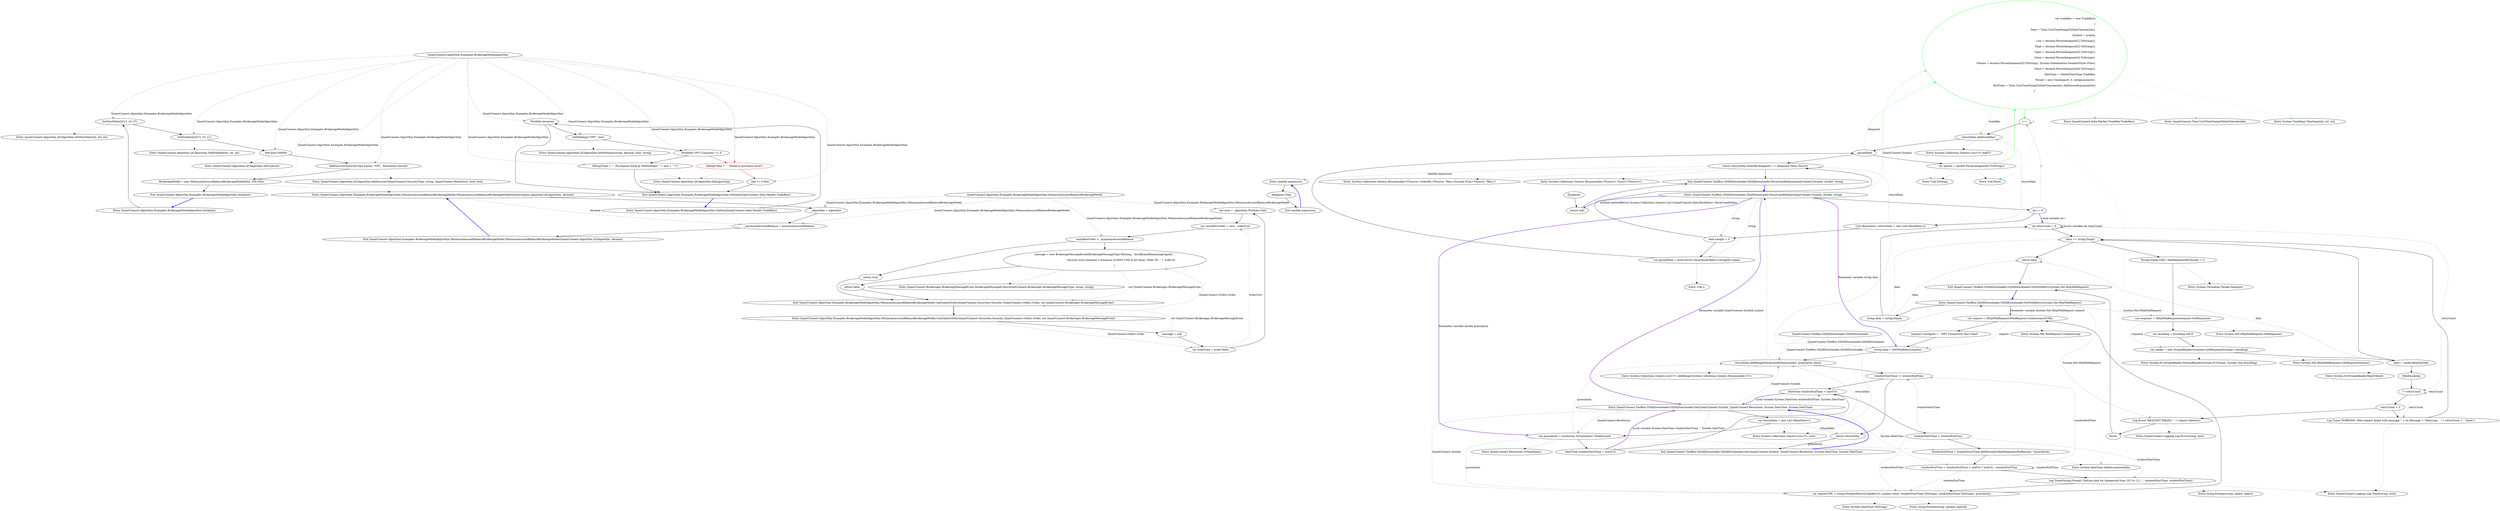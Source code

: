 digraph  {
n36 [label="QuantConnect.Algorithm.Examples.BrokerageModelAlgorithm", span=""];
n37 [label="QuantConnect.Algorithm.Examples.BrokerageModelAlgorithm.MinimumAccountBalanceBrokerageModel", span=""];
n0 [label="Entry QuantConnect.Algorithm.Examples.BrokerageModelAlgorithm.Initialize()", span="32-32", cluster="QuantConnect.Algorithm.Examples.BrokerageModelAlgorithm.Initialize()"];
n1 [label="SetStartDate(2013, 10, 07)", span="34-34", cluster="QuantConnect.Algorithm.Examples.BrokerageModelAlgorithm.Initialize()"];
n2 [label="SetEndDate(2013, 10, 11)", span="35-35", cluster="QuantConnect.Algorithm.Examples.BrokerageModelAlgorithm.Initialize()"];
n7 [label="Entry QuantConnect.Algorithm.QCAlgorithm.SetStartDate(int, int, int)", span="538-538", cluster="QuantConnect.Algorithm.QCAlgorithm.SetStartDate(int, int, int)"];
n3 [label="SetCash(100000)", span="36-36", cluster="QuantConnect.Algorithm.Examples.BrokerageModelAlgorithm.Initialize()"];
n8 [label="Entry QuantConnect.Algorithm.QCAlgorithm.SetEndDate(int, int, int)", span="563-563", cluster="QuantConnect.Algorithm.QCAlgorithm.SetEndDate(int, int, int)"];
n4 [label="AddSecurity(SecurityType.Equity, ''SPY'', Resolution.Second)", span="38-38", cluster="QuantConnect.Algorithm.Examples.BrokerageModelAlgorithm.Initialize()"];
n9 [label="Entry QuantConnect.Algorithm.QCAlgorithm.SetCash(int)", span="487-487", cluster="QuantConnect.Algorithm.QCAlgorithm.SetCash(int)"];
n5 [label="BrokerageModel = new MinimumAccountBalanceBrokerageModel(this, 500.00m)", span="51-51", cluster="QuantConnect.Algorithm.Examples.BrokerageModelAlgorithm.Initialize()"];
n10 [label="Entry QuantConnect.Algorithm.QCAlgorithm.AddSecurity(QuantConnect.SecurityType, string, QuantConnect.Resolution, bool, bool)", span="718-718", cluster="QuantConnect.Algorithm.QCAlgorithm.AddSecurity(QuantConnect.SecurityType, string, QuantConnect.Resolution, bool, bool)"];
n6 [label="Exit QuantConnect.Algorithm.Examples.BrokerageModelAlgorithm.Initialize()", span="32-32", cluster="QuantConnect.Algorithm.Examples.BrokerageModelAlgorithm.Initialize()"];
n11 [label="Entry QuantConnect.Algorithm.Examples.BrokerageModelAlgorithm.MinimumAccountBalanceBrokerageModel.MinimumAccountBalanceBrokerageModel(QuantConnect.Algorithm.QCAlgorithm, decimal)", span="87-87", cluster="QuantConnect.Algorithm.Examples.BrokerageModelAlgorithm.MinimumAccountBalanceBrokerageModel.MinimumAccountBalanceBrokerageModel(QuantConnect.Algorithm.QCAlgorithm, decimal)"];
n12 [label="Entry QuantConnect.Algorithm.Examples.BrokerageModelAlgorithm.OnData(QuantConnect.Data.Market.TradeBars)", span="60-60", cluster="QuantConnect.Algorithm.Examples.BrokerageModelAlgorithm.OnData(QuantConnect.Data.Market.TradeBars)"];
n13 [label="!Portfolio.Invested", span="62-62", cluster="QuantConnect.Algorithm.Examples.BrokerageModelAlgorithm.OnData(QuantConnect.Data.Market.TradeBars)"];
n14 [label="SetHoldings(''SPY'', last)", span="65-65", cluster="QuantConnect.Algorithm.Examples.BrokerageModelAlgorithm.OnData(QuantConnect.Data.Market.TradeBars)"];
n19 [label="Exit QuantConnect.Algorithm.Examples.BrokerageModelAlgorithm.OnData(QuantConnect.Data.Market.TradeBars)", span="60-60", cluster="QuantConnect.Algorithm.Examples.BrokerageModelAlgorithm.OnData(QuantConnect.Data.Market.TradeBars)"];
n15 [label="Portfolio[''SPY''].Quantity == 0", span="66-66", cluster="QuantConnect.Algorithm.Examples.BrokerageModelAlgorithm.OnData(QuantConnect.Data.Market.TradeBars)"];
n20 [label="Entry QuantConnect.Algorithm.QCAlgorithm.SetHoldings(string, decimal, bool, string)", span="499-499", cluster="QuantConnect.Algorithm.QCAlgorithm.SetHoldings(string, decimal, bool, string)"];
n16 [label="Debug(Time + '' - Failed to purchase stock'')", span="69-69", cluster="QuantConnect.Algorithm.Examples.BrokerageModelAlgorithm.OnData(QuantConnect.Data.Market.TradeBars)", color=red, community=0];
n18 [label="Debug(Time + '' - Purchased Stock @ SetHoldings( '' + last + '' )'')", span="74-74", cluster="QuantConnect.Algorithm.Examples.BrokerageModelAlgorithm.OnData(QuantConnect.Data.Market.TradeBars)"];
n17 [label="last *= 0.95m", span="70-70", cluster="QuantConnect.Algorithm.Examples.BrokerageModelAlgorithm.OnData(QuantConnect.Data.Market.TradeBars)"];
n21 [label="Entry QuantConnect.Algorithm.QCAlgorithm.Debug(string)", span="864-864", cluster="QuantConnect.Algorithm.QCAlgorithm.Debug(string)"];
n22 [label="_algorithm = algorithm", span="89-89", cluster="QuantConnect.Algorithm.Examples.BrokerageModelAlgorithm.MinimumAccountBalanceBrokerageModel.MinimumAccountBalanceBrokerageModel(QuantConnect.Algorithm.QCAlgorithm, decimal)"];
n23 [label="_minimumAccountBalance = minimumAccountBalance", span="90-90", cluster="QuantConnect.Algorithm.Examples.BrokerageModelAlgorithm.MinimumAccountBalanceBrokerageModel.MinimumAccountBalanceBrokerageModel(QuantConnect.Algorithm.QCAlgorithm, decimal)"];
n24 [label="Exit QuantConnect.Algorithm.Examples.BrokerageModelAlgorithm.MinimumAccountBalanceBrokerageModel.MinimumAccountBalanceBrokerageModel(QuantConnect.Algorithm.QCAlgorithm, decimal)", span="87-87", cluster="QuantConnect.Algorithm.Examples.BrokerageModelAlgorithm.MinimumAccountBalanceBrokerageModel.MinimumAccountBalanceBrokerageModel(QuantConnect.Algorithm.QCAlgorithm, decimal)"];
n25 [label="Entry QuantConnect.Algorithm.Examples.BrokerageModelAlgorithm.MinimumAccountBalanceBrokerageModel.CanSubmitOrder(QuantConnect.Securities.Security, QuantConnect.Orders.Order, out QuantConnect.Brokerages.BrokerageMessageEvent)", span="96-96", cluster="QuantConnect.Algorithm.Examples.BrokerageModelAlgorithm.MinimumAccountBalanceBrokerageModel.CanSubmitOrder(QuantConnect.Securities.Security, QuantConnect.Orders.Order, out QuantConnect.Brokerages.BrokerageMessageEvent)"];
n26 [label="message = null", span="98-98", cluster="QuantConnect.Algorithm.Examples.BrokerageModelAlgorithm.MinimumAccountBalanceBrokerageModel.CanSubmitOrder(QuantConnect.Securities.Security, QuantConnect.Orders.Order, out QuantConnect.Brokerages.BrokerageMessageEvent)"];
n27 [label="var orderCost = order.Value", span="102-102", cluster="QuantConnect.Algorithm.Examples.BrokerageModelAlgorithm.MinimumAccountBalanceBrokerageModel.CanSubmitOrder(QuantConnect.Securities.Security, QuantConnect.Orders.Order, out QuantConnect.Brokerages.BrokerageMessageEvent)"];
n31 [label="message = new BrokerageMessageEvent(BrokerageMessageType.Warning, ''InsufficientRemainingCapital'', \r\n                        ''Account must maintain a minimum of $500 USD at all times. Order ID: '' + order.Id\r\n                        )", span="108-110", cluster="QuantConnect.Algorithm.Examples.BrokerageModelAlgorithm.MinimumAccountBalanceBrokerageModel.CanSubmitOrder(QuantConnect.Securities.Security, QuantConnect.Orders.Order, out QuantConnect.Brokerages.BrokerageMessageEvent)"];
n34 [label="Exit QuantConnect.Algorithm.Examples.BrokerageModelAlgorithm.MinimumAccountBalanceBrokerageModel.CanSubmitOrder(QuantConnect.Securities.Security, QuantConnect.Orders.Order, out QuantConnect.Brokerages.BrokerageMessageEvent)", span="96-96", cluster="QuantConnect.Algorithm.Examples.BrokerageModelAlgorithm.MinimumAccountBalanceBrokerageModel.CanSubmitOrder(QuantConnect.Securities.Security, QuantConnect.Orders.Order, out QuantConnect.Brokerages.BrokerageMessageEvent)"];
n28 [label="var cash = _algorithm.Portfolio.Cash", span="103-103", cluster="QuantConnect.Algorithm.Examples.BrokerageModelAlgorithm.MinimumAccountBalanceBrokerageModel.CanSubmitOrder(QuantConnect.Securities.Security, QuantConnect.Orders.Order, out QuantConnect.Brokerages.BrokerageMessageEvent)"];
n29 [label="var cashAfterOrder = cash - orderCost", span="104-104", cluster="QuantConnect.Algorithm.Examples.BrokerageModelAlgorithm.MinimumAccountBalanceBrokerageModel.CanSubmitOrder(QuantConnect.Securities.Security, QuantConnect.Orders.Order, out QuantConnect.Brokerages.BrokerageMessageEvent)"];
n30 [label="cashAfterOrder < _minimumAccountBalance", span="105-105", cluster="QuantConnect.Algorithm.Examples.BrokerageModelAlgorithm.MinimumAccountBalanceBrokerageModel.CanSubmitOrder(QuantConnect.Securities.Security, QuantConnect.Orders.Order, out QuantConnect.Brokerages.BrokerageMessageEvent)"];
n33 [label="return true;", span="113-113", cluster="QuantConnect.Algorithm.Examples.BrokerageModelAlgorithm.MinimumAccountBalanceBrokerageModel.CanSubmitOrder(QuantConnect.Securities.Security, QuantConnect.Orders.Order, out QuantConnect.Brokerages.BrokerageMessageEvent)"];
n32 [label="return false;", span="111-111", cluster="QuantConnect.Algorithm.Examples.BrokerageModelAlgorithm.MinimumAccountBalanceBrokerageModel.CanSubmitOrder(QuantConnect.Securities.Security, QuantConnect.Orders.Order, out QuantConnect.Brokerages.BrokerageMessageEvent)"];
n35 [label="Entry QuantConnect.Brokerages.BrokerageMessageEvent.BrokerageMessageEvent(QuantConnect.Brokerages.BrokerageMessageType, string, string)", span="56-56", cluster="QuantConnect.Brokerages.BrokerageMessageEvent.BrokerageMessageEvent(QuantConnect.Brokerages.BrokerageMessageType, string, string)"];
d56 [label="var tradeBar = new TradeBar()\r\n                        {\r\n                            Time = Time.UnixTimeStampToDateTime(epochs),\r\n                            Symbol = symbol,\r\n                            Low = decimal.Parse(datapoint[1].ToString()),\r\n                            High = decimal.Parse(datapoint[2].ToString()),\r\n                            Open = decimal.Parse(datapoint[3].ToString()),\r\n                            Close = decimal.Parse(datapoint[4].ToString()),\r\n                            Volume = decimal.Parse(datapoint[5].ToString(), System.Globalization.NumberStyles.Float),\r\n                            Value = decimal.Parse(datapoint[4].ToString()),\r\n                            DataType = MarketDataType.TradeBar,\r\n                            Period = new TimeSpan(0, 0, (int)granularity),\r\n                            EndTime = Time.UnixTimeStampToDateTime(epochs).AddSeconds(granularity)\r\n                        }", span="129-142", cluster="QuantConnect.ToolBox.GDAXDownloader.GDAXDownloader.ParseCandleData(QuantConnect.Symbol, double, string)", color=green, community=0];
d26 [label="Entry QuantConnect.ToolBox.GDAXDownloader.GDAXDownloader.ParseCandleData(QuantConnect.Symbol, double, string)", span="116-116", cluster="QuantConnect.ToolBox.GDAXDownloader.GDAXDownloader.ParseCandleData(QuantConnect.Symbol, double, string)"];
d54 [label=parsedData, span="126-126", cluster="QuantConnect.ToolBox.GDAXDownloader.GDAXDownloader.ParseCandleData(QuantConnect.Symbol, double, string)"];
d55 [label="var epochs = double.Parse(datapoint[0].ToString())", span="128-128", cluster="QuantConnect.ToolBox.GDAXDownloader.GDAXDownloader.ParseCandleData(QuantConnect.Symbol, double, string)"];
d57 [label="i++", span="143-143", cluster="QuantConnect.ToolBox.GDAXDownloader.GDAXDownloader.ParseCandleData(QuantConnect.Symbol, double, string)"];
d66 [label="Entry QuantConnect.Data.Market.TradeBar.TradeBar()", span="120-120", cluster="QuantConnect.Data.Market.TradeBar.TradeBar()"];
d67 [label="Entry QuantConnect.Time.UnixTimeStampToDateTime(double)", span="127-127", cluster="QuantConnect.Time.UnixTimeStampToDateTime(double)"];
d64 [label="Entry Unk.ToString", span="", cluster="Unk.ToString"];
d65 [label="Entry Unk.Parse", span="", cluster="Unk.Parse"];
d68 [label="Entry System.TimeSpan.TimeSpan(int, int, int)", span="0-0", cluster="System.TimeSpan.TimeSpan(int, int, int)"];
d19 [label="Entry System.DateTime.AddSeconds(double)", span="0-0", cluster="System.DateTime.AddSeconds(double)"];
d58 [label="returnData.Add(tradeBar)", span="144-144", cluster="QuantConnect.ToolBox.GDAXDownloader.GDAXDownloader.ParseCandleData(QuantConnect.Symbol, double, string)"];
d13 [label="returnData.AddRange(ParseCandleData(symbol, granularity, data))", span="66-66", cluster="QuantConnect.ToolBox.GDAXDownloader.GDAXDownloader.Get(QuantConnect.Symbol, QuantConnect.Resolution, System.DateTime, System.DateTime)"];
d62 [label="Exit QuantConnect.ToolBox.GDAXDownloader.GDAXDownloader.ParseCandleData(QuantConnect.Symbol, double, string)", span="116-116", cluster="QuantConnect.ToolBox.GDAXDownloader.GDAXDownloader.ParseCandleData(QuantConnect.Symbol, double, string)"];
d50 [label="int i = 0", span="118-118", cluster="QuantConnect.ToolBox.GDAXDownloader.GDAXDownloader.ParseCandleData(QuantConnect.Symbol, double, string)"];
d52 [label="data.Length > 0", span="122-122", cluster="QuantConnect.ToolBox.GDAXDownloader.GDAXDownloader.ParseCandleData(QuantConnect.Symbol, double, string)"];
d53 [label="var parsedData = JsonConvert.DeserializeObject<string[][]>(data)", span="124-124", cluster="QuantConnect.ToolBox.GDAXDownloader.GDAXDownloader.ParseCandleData(QuantConnect.Symbol, double, string)"];
d0 [label="Entry QuantConnect.ToolBox.GDAXDownloader.GDAXDownloader.Get(QuantConnect.Symbol, QuantConnect.Resolution, System.DateTime, System.DateTime)", span="45-45", cluster="QuantConnect.ToolBox.GDAXDownloader.GDAXDownloader.Get(QuantConnect.Symbol, QuantConnect.Resolution, System.DateTime, System.DateTime)"];
d2 [label="var granularity = resolution.ToTimeSpan().TotalSeconds", span="48-48", cluster="QuantConnect.ToolBox.GDAXDownloader.GDAXDownloader.Get(QuantConnect.Symbol, QuantConnect.Resolution, System.DateTime, System.DateTime)"];
d12 [label="string data = GetWithRetry(request)", span="65-65", cluster="QuantConnect.ToolBox.GDAXDownloader.GDAXDownloader.Get(QuantConnect.Symbol, QuantConnect.Resolution, System.DateTime, System.DateTime)"];
d61 [label="return null;", span="151-151", cluster="QuantConnect.ToolBox.GDAXDownloader.GDAXDownloader.ParseCandleData(QuantConnect.Symbol, double, string)"];
d59 [label="return returnData.OrderBy(datapoint => datapoint.Time).ToList();", span="147-147", cluster="QuantConnect.ToolBox.GDAXDownloader.GDAXDownloader.ParseCandleData(QuantConnect.Symbol, double, string)"];
d6 [label="windowEndTime = windowStartTime.AddSeconds(MaxDatapointsPerRequest * granularity)", span="56-56", cluster="QuantConnect.ToolBox.GDAXDownloader.GDAXDownloader.Get(QuantConnect.Symbol, QuantConnect.Resolution, System.DateTime, System.DateTime)"];
d51 [label="List<BaseData> returnData = new List<BaseData>()", span="121-121", cluster="QuantConnect.ToolBox.GDAXDownloader.GDAXDownloader.ParseCandleData(QuantConnect.Symbol, double, string)"];
d69 [label="Entry System.Collections.Generic.List<T>.Add(T)", span="0-0", cluster="System.Collections.Generic.List<T>.Add(T)"];
d75 [label="QuantConnect.ToolBox.GDAXDownloader.GDAXDownloader", span=""];
d1 [label="var returnData = new List<BaseData>()", span="47-47", cluster="QuantConnect.ToolBox.GDAXDownloader.GDAXDownloader.Get(QuantConnect.Symbol, QuantConnect.Resolution, System.DateTime, System.DateTime)"];
d14 [label="windowStartTime != windowEndTime", span="68-68", cluster="QuantConnect.ToolBox.GDAXDownloader.GDAXDownloader.Get(QuantConnect.Symbol, QuantConnect.Resolution, System.DateTime, System.DateTime)"];
d27 [label="Entry System.Collections.Generic.List<T>.AddRange(System.Collections.Generic.IEnumerable<T>)", span="0-0", cluster="System.Collections.Generic.List<T>.AddRange(System.Collections.Generic.IEnumerable<T>)"];
d29 [label="int retryCount = 0", span="81-81", cluster="QuantConnect.ToolBox.GDAXDownloader.GDAXDownloader.GetWithRetry(System.Net.HttpWebRequest)"];
d63 [label="Entry Unk.>", span="", cluster="Unk.>"];
d3 [label="DateTime windowStartTime = startUtc", span="50-50", cluster="QuantConnect.ToolBox.GDAXDownloader.GDAXDownloader.Get(QuantConnect.Symbol, QuantConnect.Resolution, System.DateTime, System.DateTime)"];
d4 [label="DateTime windowEndTime = startUtc", span="51-51", cluster="QuantConnect.ToolBox.GDAXDownloader.GDAXDownloader.Get(QuantConnect.Symbol, QuantConnect.Resolution, System.DateTime, System.DateTime)"];
d16 [label="Exit QuantConnect.ToolBox.GDAXDownloader.GDAXDownloader.Get(QuantConnect.Symbol, QuantConnect.Resolution, System.DateTime, System.DateTime)", span="45-45", cluster="QuantConnect.ToolBox.GDAXDownloader.GDAXDownloader.Get(QuantConnect.Symbol, QuantConnect.Resolution, System.DateTime, System.DateTime)"];
d7 [label="windowEndTime = windowEndTime > endUtc ? endUtc : windowEndTime", span="57-57", cluster="QuantConnect.ToolBox.GDAXDownloader.GDAXDownloader.Get(QuantConnect.Symbol, QuantConnect.Resolution, System.DateTime, System.DateTime)"];
d9 [label="var requestURL = string.Format(HistoricCandlesUrl, symbol.Value, windowStartTime.ToString(), windowEndTime.ToString(), granularity)", span="61-61", cluster="QuantConnect.ToolBox.GDAXDownloader.GDAXDownloader.Get(QuantConnect.Symbol, QuantConnect.Resolution, System.DateTime, System.DateTime)"];
d18 [label="Entry QuantConnect.Resolution.ToTimeSpan()", span="722-722", cluster="QuantConnect.Resolution.ToTimeSpan()"];
d10 [label="var request = (HttpWebRequest)WebRequest.Create(requestURL)", span="62-62", cluster="QuantConnect.ToolBox.GDAXDownloader.GDAXDownloader.Get(QuantConnect.Symbol, QuantConnect.Resolution, System.DateTime, System.DateTime)"];
d11 [label="request.UserAgent = ''.NET Framework Test Client''", span="63-63", cluster="QuantConnect.ToolBox.GDAXDownloader.GDAXDownloader.Get(QuantConnect.Symbol, QuantConnect.Resolution, System.DateTime, System.DateTime)"];
d25 [label="Entry QuantConnect.ToolBox.GDAXDownloader.GDAXDownloader.GetWithRetry(System.Net.HttpWebRequest)", span="78-78", cluster="QuantConnect.ToolBox.GDAXDownloader.GDAXDownloader.GetWithRetry(System.Net.HttpWebRequest)"];
d60 [label=Exception, span="149-149", cluster="QuantConnect.ToolBox.GDAXDownloader.GDAXDownloader.ParseCandleData(QuantConnect.Symbol, double, string)"];
d70 [label="Entry System.Collections.Generic.IEnumerable<TSource>.OrderBy<TSource, TKey>(System.Func<TSource, TKey>)", span="0-0", cluster="System.Collections.Generic.IEnumerable<TSource>.OrderBy<TSource, TKey>(System.Func<TSource, TKey>)"];
d71 [label="Entry System.Collections.Generic.IEnumerable<TSource>.ToList<TSource>()", span="0-0", cluster="System.Collections.Generic.IEnumerable<TSource>.ToList<TSource>()"];
d72 [label="Entry lambda expression", span="147-147", cluster="lambda expression"];
d5 [label="windowStartTime = windowEndTime", span="55-55", cluster="QuantConnect.ToolBox.GDAXDownloader.GDAXDownloader.Get(QuantConnect.Symbol, QuantConnect.Resolution, System.DateTime, System.DateTime)"];
d17 [label="Entry System.Collections.Generic.List<T>.List()", span="0-0", cluster="System.Collections.Generic.List<T>.List()"];
d15 [label="return returnData;", span="70-70", cluster="QuantConnect.ToolBox.GDAXDownloader.GDAXDownloader.Get(QuantConnect.Symbol, QuantConnect.Resolution, System.DateTime, System.DateTime)"];
d28 [label="string data = string.Empty", span="80-80", cluster="QuantConnect.ToolBox.GDAXDownloader.GDAXDownloader.GetWithRetry(System.Net.HttpWebRequest)"];
d30 [label="data == string.Empty", span="82-82", cluster="QuantConnect.ToolBox.GDAXDownloader.GDAXDownloader.GetWithRetry(System.Net.HttpWebRequest)"];
d37 [label="++retryCount", span="97-97", cluster="QuantConnect.ToolBox.GDAXDownloader.GDAXDownloader.GetWithRetry(System.Net.HttpWebRequest)"];
d8 [label="Log.Trace(String.Format(''Getting data for timeperiod from {0} to {1}..'', windowStartTime, windowEndTime))", span="59-59", cluster="QuantConnect.ToolBox.GDAXDownloader.GDAXDownloader.Get(QuantConnect.Symbol, QuantConnect.Resolution, System.DateTime, System.DateTime)"];
d22 [label="Entry System.DateTime.ToString()", span="0-0", cluster="System.DateTime.ToString()"];
d23 [label="Entry string.Format(string, params object[])", span="0-0", cluster="string.Format(string, params object[])"];
d24 [label="Entry System.Net.WebRequest.Create(string)", span="0-0", cluster="System.Net.WebRequest.Create(string)"];
d43 [label="Exit QuantConnect.ToolBox.GDAXDownloader.GDAXDownloader.GetWithRetry(System.Net.HttpWebRequest)", span="78-78", cluster="QuantConnect.ToolBox.GDAXDownloader.GDAXDownloader.GetWithRetry(System.Net.HttpWebRequest)"];
d32 [label="var response = (HttpWebResponse)request.GetResponse()", span="87-87", cluster="QuantConnect.ToolBox.GDAXDownloader.GDAXDownloader.GetWithRetry(System.Net.HttpWebRequest)"];
d39 [label="Log.Error(''REQUEST FAILED: '' + request.Address)", span="100-100", cluster="QuantConnect.ToolBox.GDAXDownloader.GDAXDownloader.GetWithRetry(System.Net.HttpWebRequest)"];
d74 [label="Exit lambda expression", span="147-147", cluster="lambda expression"];
d73 [label="datapoint.Time", span="147-147", cluster="lambda expression"];
d42 [label="return data;", span="106-106", cluster="QuantConnect.ToolBox.GDAXDownloader.GDAXDownloader.GetWithRetry(System.Net.HttpWebRequest)"];
d35 [label="data = reader.ReadToEnd()", span="92-92", cluster="QuantConnect.ToolBox.GDAXDownloader.GDAXDownloader.GetWithRetry(System.Net.HttpWebRequest)"];
d41 [label="Log.Trace(''WARNING: Web request failed with message '' + ex.Message + ''Retrying... '' + retryCount + '' times'')", span="103-103", cluster="QuantConnect.ToolBox.GDAXDownloader.GDAXDownloader.GetWithRetry(System.Net.HttpWebRequest)"];
d31 [label="Thread.Sleep(1000 / MaxRequestsPerSecond + 1)", span="86-86", cluster="QuantConnect.ToolBox.GDAXDownloader.GDAXDownloader.GetWithRetry(System.Net.HttpWebRequest)"];
d36 [label=WebException, span="95-95", cluster="QuantConnect.ToolBox.GDAXDownloader.GDAXDownloader.GetWithRetry(System.Net.HttpWebRequest)"];
d38 [label="retryCount > 3", span="98-98", cluster="QuantConnect.ToolBox.GDAXDownloader.GDAXDownloader.GetWithRetry(System.Net.HttpWebRequest)"];
d20 [label="Entry string.Format(string, object, object)", span="0-0", cluster="string.Format(string, object, object)"];
d21 [label="Entry QuantConnect.Logging.Log.Trace(string, bool)", span="106-106", cluster="QuantConnect.Logging.Log.Trace(string, bool)"];
d40 [label="throw;", span="101-101", cluster="QuantConnect.ToolBox.GDAXDownloader.GDAXDownloader.GetWithRetry(System.Net.HttpWebRequest)"];
d33 [label="var encoding = Encoding.ASCII", span="88-88", cluster="QuantConnect.ToolBox.GDAXDownloader.GDAXDownloader.GetWithRetry(System.Net.HttpWebRequest)"];
d45 [label="Entry System.Net.HttpWebRequest.GetResponse()", span="0-0", cluster="System.Net.HttpWebRequest.GetResponse()"];
d34 [label="var reader = new StreamReader(response.GetResponseStream(), encoding)", span="90-90", cluster="QuantConnect.ToolBox.GDAXDownloader.GDAXDownloader.GetWithRetry(System.Net.HttpWebRequest)"];
d49 [label="Entry QuantConnect.Logging.Log.Error(string, bool)", span="65-65", cluster="QuantConnect.Logging.Log.Error(string, bool)"];
d48 [label="Entry System.IO.StreamReader.ReadToEnd()", span="0-0", cluster="System.IO.StreamReader.ReadToEnd()"];
d44 [label="Entry System.Threading.Thread.Sleep(int)", span="0-0", cluster="System.Threading.Thread.Sleep(int)"];
d46 [label="Entry System.IO.StreamReader.StreamReader(System.IO.Stream, System.Text.Encoding)", span="0-0", cluster="System.IO.StreamReader.StreamReader(System.IO.Stream, System.Text.Encoding)"];
d47 [label="Entry System.Net.HttpWebResponse.GetResponseStream()", span="0-0", cluster="System.Net.HttpWebResponse.GetResponseStream()"];
n36 -> n1  [key=1, style=dashed, color=darkseagreen4, label="QuantConnect.Algorithm.Examples.BrokerageModelAlgorithm"];
n36 -> n2  [key=1, style=dashed, color=darkseagreen4, label="QuantConnect.Algorithm.Examples.BrokerageModelAlgorithm"];
n36 -> n3  [key=1, style=dashed, color=darkseagreen4, label="QuantConnect.Algorithm.Examples.BrokerageModelAlgorithm"];
n36 -> n4  [key=1, style=dashed, color=darkseagreen4, label="QuantConnect.Algorithm.Examples.BrokerageModelAlgorithm"];
n36 -> n5  [key=1, style=dashed, color=darkseagreen4, label="QuantConnect.Algorithm.Examples.BrokerageModelAlgorithm"];
n36 -> n13  [key=1, style=dashed, color=darkseagreen4, label="QuantConnect.Algorithm.Examples.BrokerageModelAlgorithm"];
n36 -> n14  [key=1, style=dashed, color=darkseagreen4, label="QuantConnect.Algorithm.Examples.BrokerageModelAlgorithm"];
n36 -> n15  [key=1, style=dashed, color=darkseagreen4, label="QuantConnect.Algorithm.Examples.BrokerageModelAlgorithm"];
n36 -> n16  [key=1, style=dashed, color=red, label="QuantConnect.Algorithm.Examples.BrokerageModelAlgorithm"];
n36 -> n17  [key=1, style=dashed, color=darkseagreen4, label="QuantConnect.Algorithm.Examples.BrokerageModelAlgorithm"];
n36 -> n18  [key=1, style=dashed, color=darkseagreen4, label="QuantConnect.Algorithm.Examples.BrokerageModelAlgorithm"];
n37 -> n22  [key=1, style=dashed, color=darkseagreen4, label="QuantConnect.Algorithm.Examples.BrokerageModelAlgorithm.MinimumAccountBalanceBrokerageModel"];
n37 -> n23  [key=1, style=dashed, color=darkseagreen4, label="QuantConnect.Algorithm.Examples.BrokerageModelAlgorithm.MinimumAccountBalanceBrokerageModel"];
n37 -> n28  [key=1, style=dashed, color=darkseagreen4, label="QuantConnect.Algorithm.Examples.BrokerageModelAlgorithm.MinimumAccountBalanceBrokerageModel"];
n37 -> n30  [key=1, style=dashed, color=darkseagreen4, label="QuantConnect.Algorithm.Examples.BrokerageModelAlgorithm.MinimumAccountBalanceBrokerageModel"];
n0 -> n1  [key=0, style=solid];
n1 -> n2  [key=0, style=solid];
n1 -> n7  [key=2, style=dotted];
n2 -> n3  [key=0, style=solid];
n2 -> n8  [key=2, style=dotted];
n3 -> n4  [key=0, style=solid];
n3 -> n9  [key=2, style=dotted];
n4 -> n5  [key=0, style=solid];
n4 -> n10  [key=2, style=dotted];
n5 -> n6  [key=0, style=solid];
n5 -> n11  [key=2, style=dotted];
n6 -> n0  [key=0, style=bold, color=blue];
n11 -> n22  [key=0, style=solid];
n11 -> n23  [key=1, style=dashed, color=darkseagreen4, label=decimal];
n12 -> n13  [key=0, style=solid];
n13 -> n14  [key=0, style=solid];
n13 -> n19  [key=0, style=solid];
n14 -> n15  [key=0, style=solid];
n14 -> n20  [key=2, style=dotted];
n19 -> n12  [key=0, style=bold, color=blue];
n15 -> n16  [key=0, style=solid, color=red];
n15 -> n18  [key=0, style=solid];
n16 -> n17  [key=0, style=solid, color=red];
n16 -> n21  [key=2, style=dotted, color=red];
n18 -> n19  [key=0, style=solid];
n18 -> n21  [key=2, style=dotted];
n17 -> n19  [key=0, style=solid];
n22 -> n23  [key=0, style=solid];
n23 -> n24  [key=0, style=solid];
n24 -> n11  [key=0, style=bold, color=blue];
n25 -> n26  [key=0, style=solid];
n25 -> n27  [key=1, style=dashed, color=darkseagreen4, label="QuantConnect.Orders.Order"];
n25 -> n31  [key=1, style=dashed, color=darkseagreen4, label="QuantConnect.Orders.Order"];
n26 -> n27  [key=0, style=solid];
n26 -> n34  [key=1, style=dashed, color=darkseagreen4, label="out QuantConnect.Brokerages.BrokerageMessageEvent"];
n27 -> n28  [key=0, style=solid];
n27 -> n29  [key=1, style=dashed, color=darkseagreen4, label=orderCost];
n31 -> n32  [key=0, style=solid];
n31 -> n35  [key=2, style=dotted];
n31 -> n34  [key=1, style=dashed, color=darkseagreen4, label="out QuantConnect.Brokerages.BrokerageMessageEvent"];
n34 -> n25  [key=0, style=bold, color=blue];
n28 -> n29  [key=0, style=solid];
n29 -> n30  [key=0, style=solid];
n30 -> n31  [key=0, style=solid];
n30 -> n33  [key=0, style=solid];
n33 -> n34  [key=0, style=solid];
n32 -> n34  [key=0, style=solid];
d56 -> d57  [key=0, style=solid, color=green];
d56 -> d66  [key=2, style=dotted, color=green];
d56 -> d67  [key=2, style=dotted, color=green];
d56 -> d64  [key=2, style=dotted, color=green];
d56 -> d65  [key=2, style=dotted, color=green];
d56 -> d68  [key=2, style=dotted, color=green];
d56 -> d19  [key=2, style=dotted, color=green];
d56 -> d58  [key=1, style=dashed, color=green, label=tradeBar];
d26 -> d56  [key=1, style=dashed, color=green, label="QuantConnect.Symbol"];
d26 -> d50  [key=0, style=solid];
d26 -> d52  [key=1, style=dashed, color=darkseagreen4, label=string];
d26 -> d53  [key=1, style=dashed, color=darkseagreen4, label=string];
d26 -> d0  [key=3, color=darkorchid, style=bold, label="Parameter variable QuantConnect.Symbol symbol"];
d26 -> d2  [key=3, color=darkorchid, style=bold, label="Parameter variable double granularity"];
d26 -> d12  [key=3, color=darkorchid, style=bold, label="Parameter variable string data"];
d26 -> d61  [key=3, color=darkorchid, style=bold, label="method methodReturn System.Collections.Generic.List<QuantConnect.Data.BaseData> ParseCandleData"];
d54 -> d56  [key=1, style=dashed, color=green, label=datapoint];
d54 -> d55  [key=0, style=solid];
d54 -> d59  [key=0, style=solid];
d55 -> d56  [key=0, style=solid, color=green];
d55 -> d64  [key=2, style=dotted];
d55 -> d65  [key=2, style=dotted];
d57 -> d57  [key=1, style=dashed, color=darkseagreen4, label=i];
d57 -> d58  [key=0, style=solid];
d58 -> d54  [key=0, style=solid];
d58 -> d69  [key=2, style=dotted];
d13 -> d26  [key=2, style=dotted];
d13 -> d14  [key=0, style=solid];
d13 -> d27  [key=2, style=dotted];
d62 -> d26  [key=0, style=bold, color=blue];
d50 -> d57  [key=1, style=dashed, color=darkseagreen4, label=i];
d50 -> d51  [key=0, style=solid];
d50 -> d29  [key=3, color=darkorchid, style=bold, label="Local variable int i"];
d52 -> d53  [key=0, style=solid];
d52 -> d59  [key=0, style=solid];
d53 -> d54  [key=0, style=solid];
d53 -> d63  [key=2, style=dotted];
d0 -> d13  [key=1, style=dashed, color=darkseagreen4, label="QuantConnect.Symbol"];
d0 -> d1  [key=0, style=solid];
d0 -> d2  [key=1, style=dashed, color=darkseagreen4, label="QuantConnect.Resolution"];
d0 -> d3  [key=1, style=dashed, color=darkseagreen4, label="System.DateTime"];
d0 -> d4  [key=1, style=dashed, color=darkseagreen4, label="System.DateTime"];
d0 -> d7  [key=1, style=dashed, color=darkseagreen4, label="System.DateTime"];
d0 -> d9  [key=1, style=dashed, color=darkseagreen4, label="QuantConnect.Symbol"];
d2 -> d13  [key=1, style=dashed, color=darkseagreen4, label=granularity];
d2 -> d3  [key=0, style=solid];
d2 -> d18  [key=2, style=dotted];
d2 -> d6  [key=1, style=dashed, color=darkseagreen4, label=granularity];
d2 -> d9  [key=1, style=dashed, color=darkseagreen4, label=granularity];
d12 -> d13  [key=0, style=solid];
d12 -> d25  [key=2, style=dotted];
d61 -> d62  [key=0, style=solid];
d59 -> d62  [key=0, style=solid];
d59 -> d70  [key=2, style=dotted];
d59 -> d71  [key=2, style=dotted];
d59 -> d72  [key=1, style=dashed, color=darkseagreen4, label="lambda expression"];
d6 -> d19  [key=2, style=dotted];
d6 -> d7  [key=0, style=solid];
d51 -> d58  [key=1, style=dashed, color=darkseagreen4, label=returnData];
d51 -> d52  [key=0, style=solid];
d51 -> d59  [key=1, style=dashed, color=darkseagreen4, label=returnData];
d51 -> d17  [key=2, style=dotted];
d75 -> d13  [key=1, style=dashed, color=darkseagreen4, label="QuantConnect.ToolBox.GDAXDownloader.GDAXDownloader"];
d75 -> d12  [key=1, style=dashed, color=darkseagreen4, label="QuantConnect.ToolBox.GDAXDownloader.GDAXDownloader"];
d1 -> d13  [key=1, style=dashed, color=darkseagreen4, label=returnData];
d1 -> d2  [key=0, style=solid];
d1 -> d17  [key=2, style=dotted];
d1 -> d15  [key=1, style=dashed, color=darkseagreen4, label=returnData];
d14 -> d4  [key=0, style=solid];
d14 -> d15  [key=0, style=solid];
d29 -> d29  [key=3, color=darkorchid, style=bold, label="Local variable int retryCount"];
d29 -> d30  [key=0, style=solid];
d29 -> d37  [key=1, style=dashed, color=darkseagreen4, label=retryCount];
d3 -> d0  [key=3, color=darkorchid, style=bold, label="Local variable System.DateTime windowStartTime"];
d3 -> d4  [key=0, style=solid];
d4 -> d0  [key=3, color=darkorchid, style=bold, label="Local variable System.DateTime windowEndTime"];
d4 -> d5  [key=0, style=solid];
d16 -> d0  [key=0, style=bold, color=blue];
d7 -> d14  [key=1, style=dashed, color=darkseagreen4, label=windowEndTime];
d7 -> d7  [key=1, style=dashed, color=darkseagreen4, label=windowEndTime];
d7 -> d8  [key=0, style=solid];
d7 -> d9  [key=1, style=dashed, color=darkseagreen4, label=windowEndTime];
d9 -> d10  [key=0, style=solid];
d9 -> d22  [key=2, style=dotted];
d9 -> d23  [key=2, style=dotted];
d10 -> d12  [key=1, style=dashed, color=darkseagreen4, label=request];
d10 -> d11  [key=0, style=solid];
d10 -> d24  [key=2, style=dotted];
d11 -> d12  [key=0, style=solid];
d25 -> d10  [key=3, color=darkorchid, style=bold, label="Parameter variable System.Net.HttpWebRequest request"];
d25 -> d28  [key=0, style=solid];
d25 -> d32  [key=1, style=dashed, color=darkseagreen4, label="System.Net.HttpWebRequest"];
d25 -> d39  [key=1, style=dashed, color=darkseagreen4, label="System.Net.HttpWebRequest"];
d60 -> d61  [key=0, style=solid];
d72 -> d73  [key=0, style=solid];
d5 -> d6  [key=0, style=solid];
d5 -> d14  [key=1, style=dashed, color=darkseagreen4, label=windowStartTime];
d5 -> d9  [key=1, style=dashed, color=darkseagreen4, label=windowStartTime];
d5 -> d8  [key=1, style=dashed, color=darkseagreen4, label=windowStartTime];
d15 -> d16  [key=0, style=solid];
d28 -> d29  [key=0, style=solid];
d28 -> d30  [key=1, style=dashed, color=darkseagreen4, label=data];
d28 -> d42  [key=1, style=dashed, color=darkseagreen4, label=data];
d30 -> d31  [key=0, style=solid];
d30 -> d42  [key=0, style=solid];
d37 -> d37  [key=1, style=dashed, color=darkseagreen4, label=retryCount];
d37 -> d38  [key=0, style=solid];
d37 -> d41  [key=1, style=dashed, color=darkseagreen4, label=retryCount];
d8 -> d9  [key=0, style=solid];
d8 -> d20  [key=2, style=dotted];
d8 -> d21  [key=2, style=dotted];
d43 -> d25  [key=0, style=bold, color=blue];
d32 -> d33  [key=0, style=solid];
d32 -> d45  [key=2, style=dotted];
d32 -> d34  [key=1, style=dashed, color=darkseagreen4, label=response];
d39 -> d40  [key=0, style=solid];
d39 -> d49  [key=2, style=dotted];
d74 -> d72  [key=0, style=bold, color=blue];
d73 -> d74  [key=0, style=solid];
d42 -> d43  [key=0, style=solid];
d35 -> d30  [key=0, style=solid];
d35 -> d42  [key=1, style=dashed, color=darkseagreen4, label=data];
d35 -> d36  [key=0, style=solid];
d35 -> d48  [key=2, style=dotted];
d41 -> d30  [key=0, style=solid];
d41 -> d21  [key=2, style=dotted];
d31 -> d32  [key=0, style=solid];
d31 -> d44  [key=2, style=dotted];
d36 -> d37  [key=0, style=solid];
d38 -> d39  [key=0, style=solid];
d38 -> d41  [key=0, style=solid];
d40 -> d43  [key=0, style=solid];
d33 -> d34  [key=0, style=solid];
d34 -> d35  [key=0, style=solid];
d34 -> d46  [key=2, style=dotted];
d34 -> d47  [key=2, style=dotted];
}
